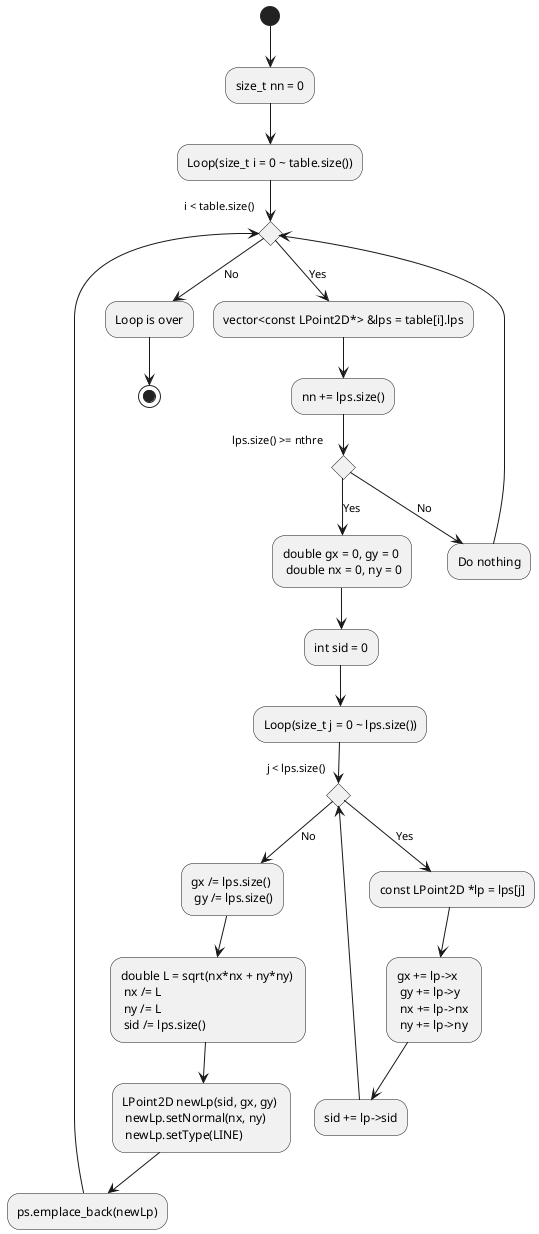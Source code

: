 @startuml

/'
    calculate cell point of each cell in grid table.
    input1: int nthre
    input2: vector<LPoint2D> &ps
'/

(*) --> "size_t nn = 0"
--> "Loop(size_t i = 0 ~ table.size())"
--> if "i < table.size()" as judge_i then
        --> [Yes] "vector<const LPoint2D*> &lps = table[i].lps"
        --> "nn += lps.size()"
        --> if "lps.size() >= nthre" then
                --> [Yes] "double gx = 0, gy = 0 \n double nx = 0, ny = 0"
                --> "int sid = 0"
                --> "Loop(size_t j = 0 ~ lps.size())"
                --> if "j < lps.size()" as judge_j then
                        --> [Yes] "const LPoint2D *lp = lps[j]"
                        --> "gx += lp->x \n gy += lp->y \n nx += lp->nx \n ny += lp->ny"
                        --> "sid += lp->sid"
                        --> judge_j
                    else
                        --> [No] "gx /= lps.size() \n gy /= lps.size()"
                    endif
                --> "double L = sqrt(nx*nx + ny*ny) \n nx /= L \n ny /= L \n sid /= lps.size()"
                --> "LPoint2D newLp(sid, gx, gy) \n newLp.setNormal(nx, ny) \n newLp.setType(LINE)"
                --> "ps.emplace_back(newLp)"
                --> judge_i
            else
                --> [No] "Do nothing"
                --> judge_i
            endif
    else
        --> [No] "Loop is over"
    endif
--> (*)

@enduml